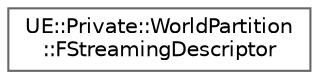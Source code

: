 digraph "Graphical Class Hierarchy"
{
 // INTERACTIVE_SVG=YES
 // LATEX_PDF_SIZE
  bgcolor="transparent";
  edge [fontname=Helvetica,fontsize=10,labelfontname=Helvetica,labelfontsize=10];
  node [fontname=Helvetica,fontsize=10,shape=box,height=0.2,width=0.4];
  rankdir="LR";
  Node0 [id="Node000000",label="UE::Private::WorldPartition\l::FStreamingDescriptor",height=0.2,width=0.4,color="grey40", fillcolor="white", style="filled",URL="$d1/dc4/structUE_1_1Private_1_1WorldPartition_1_1FStreamingDescriptor.html",tooltip=" "];
}
